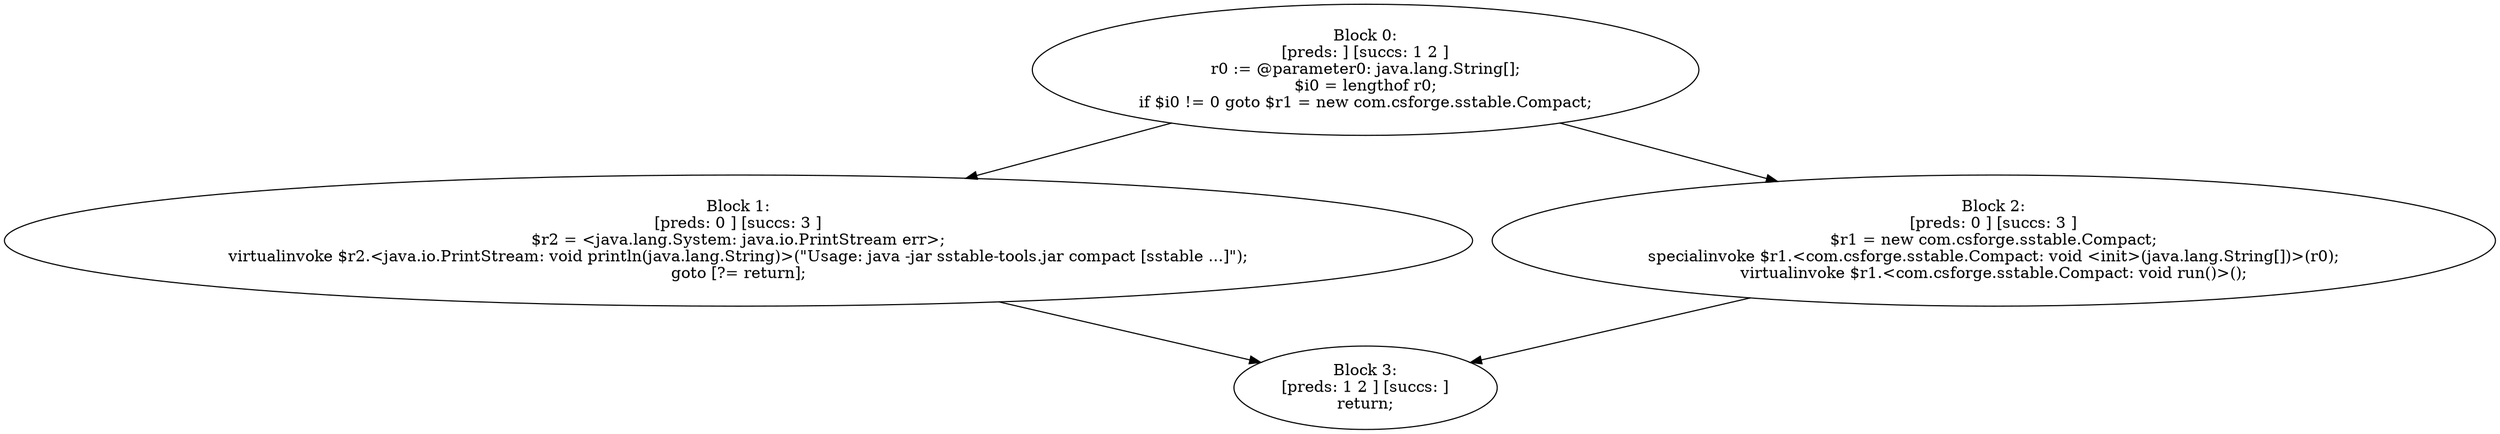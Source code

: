 digraph "unitGraph" {
    "Block 0:
[preds: ] [succs: 1 2 ]
r0 := @parameter0: java.lang.String[];
$i0 = lengthof r0;
if $i0 != 0 goto $r1 = new com.csforge.sstable.Compact;
"
    "Block 1:
[preds: 0 ] [succs: 3 ]
$r2 = <java.lang.System: java.io.PrintStream err>;
virtualinvoke $r2.<java.io.PrintStream: void println(java.lang.String)>(\"Usage: java -jar sstable-tools.jar compact [sstable ...]\");
goto [?= return];
"
    "Block 2:
[preds: 0 ] [succs: 3 ]
$r1 = new com.csforge.sstable.Compact;
specialinvoke $r1.<com.csforge.sstable.Compact: void <init>(java.lang.String[])>(r0);
virtualinvoke $r1.<com.csforge.sstable.Compact: void run()>();
"
    "Block 3:
[preds: 1 2 ] [succs: ]
return;
"
    "Block 0:
[preds: ] [succs: 1 2 ]
r0 := @parameter0: java.lang.String[];
$i0 = lengthof r0;
if $i0 != 0 goto $r1 = new com.csforge.sstable.Compact;
"->"Block 1:
[preds: 0 ] [succs: 3 ]
$r2 = <java.lang.System: java.io.PrintStream err>;
virtualinvoke $r2.<java.io.PrintStream: void println(java.lang.String)>(\"Usage: java -jar sstable-tools.jar compact [sstable ...]\");
goto [?= return];
";
    "Block 0:
[preds: ] [succs: 1 2 ]
r0 := @parameter0: java.lang.String[];
$i0 = lengthof r0;
if $i0 != 0 goto $r1 = new com.csforge.sstable.Compact;
"->"Block 2:
[preds: 0 ] [succs: 3 ]
$r1 = new com.csforge.sstable.Compact;
specialinvoke $r1.<com.csforge.sstable.Compact: void <init>(java.lang.String[])>(r0);
virtualinvoke $r1.<com.csforge.sstable.Compact: void run()>();
";
    "Block 1:
[preds: 0 ] [succs: 3 ]
$r2 = <java.lang.System: java.io.PrintStream err>;
virtualinvoke $r2.<java.io.PrintStream: void println(java.lang.String)>(\"Usage: java -jar sstable-tools.jar compact [sstable ...]\");
goto [?= return];
"->"Block 3:
[preds: 1 2 ] [succs: ]
return;
";
    "Block 2:
[preds: 0 ] [succs: 3 ]
$r1 = new com.csforge.sstable.Compact;
specialinvoke $r1.<com.csforge.sstable.Compact: void <init>(java.lang.String[])>(r0);
virtualinvoke $r1.<com.csforge.sstable.Compact: void run()>();
"->"Block 3:
[preds: 1 2 ] [succs: ]
return;
";
}
